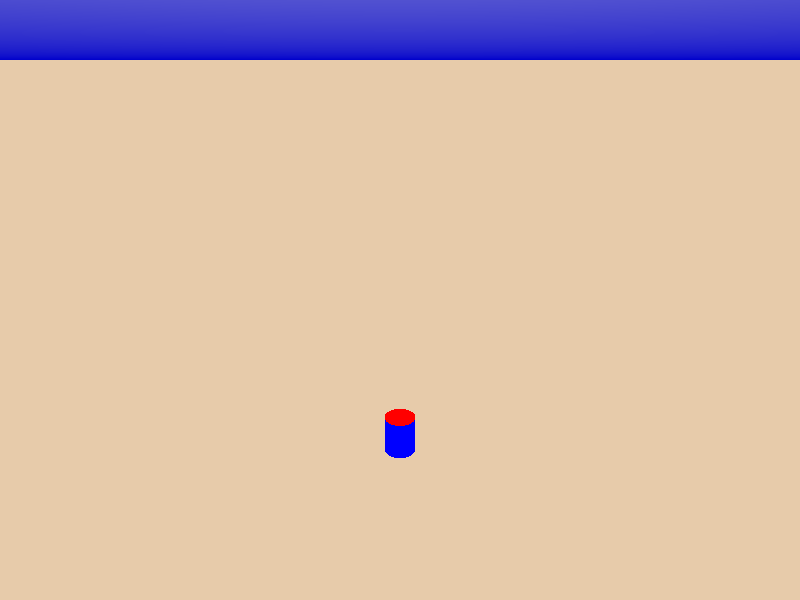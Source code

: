 #version 3.7 


#include "colors.inc"


camera { 
	location <0.0, 800.0, -1000.0> // fester Standpunkt// Eine Kamera in 80 cm Hoehe, 1 Meter in negativer z-Richtung entfernt location <0.0, 800.0, -1000.0> // fester Standpunkt
	look_at <0.0, 400.0, 0.0>
}

sky_sphere {
	pigment{ // Himmelskugel - Ein schoener blauer Himmel pigment
		gradient y
		color_map { [0.0 color blue 0.6] [1.0 color rgb 1] }
	}
}
// Eine braune Ebene als Untergrund senkrecht auf der y-Achse durch den Punkt <0, -100, 0> // plane {<A, B, C>, D } where: A*x + B*y + C*z = D
plane { y, -100 pigment {color rgb <0.8, 0.6, 0.4>} finish { ambient 0.6 diffuse 0.4}}

light_source {
	<500, 1500, -120> // Position der Lichtquelle } co
	color rgb< 1.0, 1.0, 1.0> // Farbe der Lichtquell
}

/////////////////////HEADER END /////////////////////////////

// direct objects for rendering
// sphere {<0, 80.0, 0> 80.0}
// sphere {<0, 80.0, 0> 80.0 pigment {Red}}
// sphere {<0, 80.0, 0> 80.0 pigment {rgb <1.0, 0.0, 0.0>}}
// 
// sphere {
// 	<0, 80.0, 0> 80.0
// 	 pigment {Red}
// }

#declare help_sphere_red = sphere { 
	<0, 80.0, 0> 80.0
	pigment {Red} 
} 

// Alternative Syntax
//#declare h_kugel = sphere {
//	<0, 80.0, 0> 80.0
//} object {h_kugel pigment {Red}}

#declare help_cylinder_big_blue = cylinder {
	<0, 80.0, 0>,
	<0, 170.0, 0>,
	30.
	pigment {Blue}
} 
#declare h_kleiner_zylinder = cylinder { <0, 70.0, 0>, <0, 150.0, 0>, 29.}
#declare h_kegel = cone {
	< 0, 120.0, 0.>, 0.0,	// (x,y,z) upper midpoint, radius
 	< 0, 0.0, 0.>, 95. 		// (x,y,z) lower midpoint, radius
} 

#declare intersec = intersection {
	object {help_cylinder_big_blue} 
	object {help_sphere_red}
	pigment {Blue}
}

object{intersec}